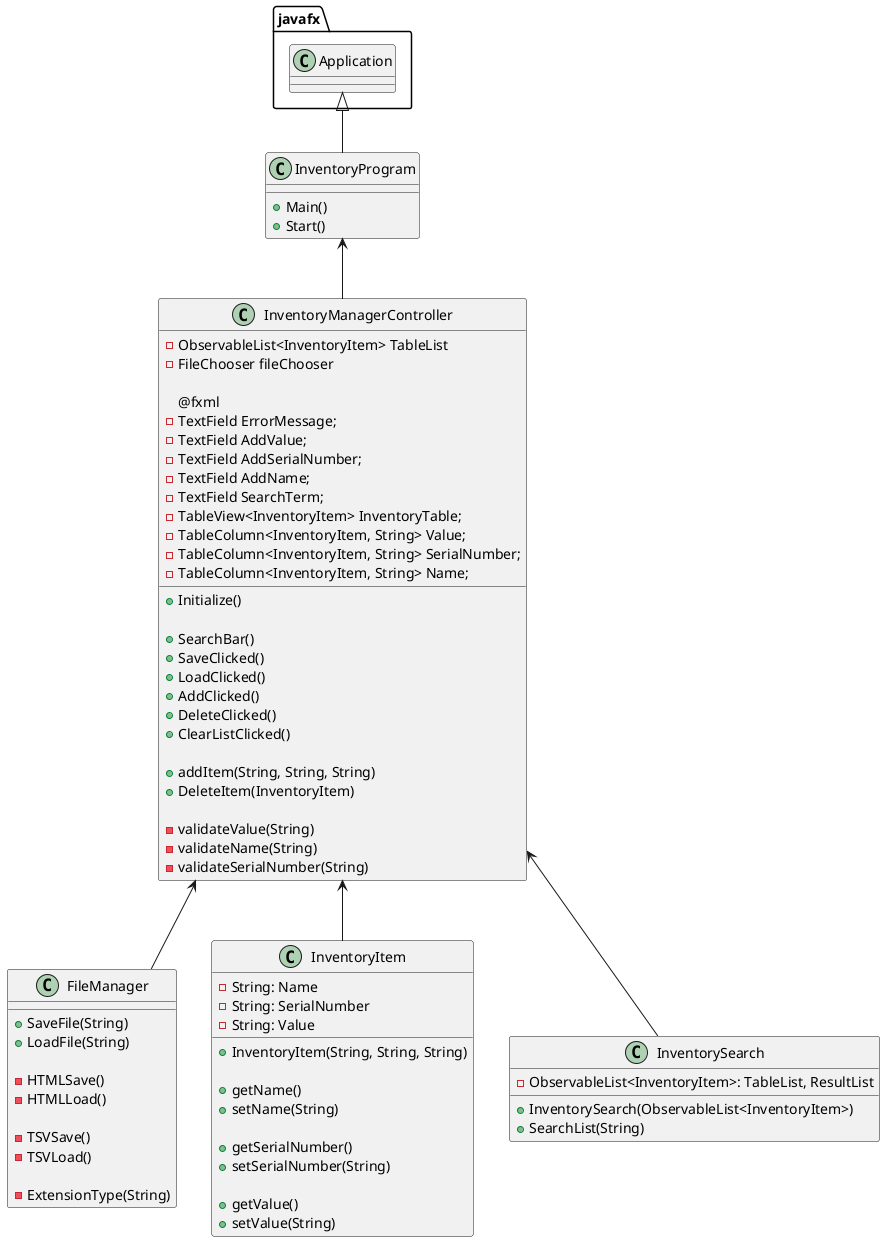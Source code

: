 @startuml

javafx.Application <|-- InventoryProgram
InventoryProgram <-- InventoryManagerController
InventoryManagerController <-- FileManager

InventoryManagerController <-- InventoryItem
InventoryManagerController <-- InventorySearch

class InventoryProgram
{
    + Main()
    + Start()
}


class InventoryManagerController
{
    - ObservableList<InventoryItem> TableList
    - FileChooser fileChooser

    @fxml
    - TextField ErrorMessage;
    - TextField AddValue;
    - TextField AddSerialNumber;
    - TextField AddName;
    - TextField SearchTerm;
    - TableView<InventoryItem> InventoryTable;
    - TableColumn<InventoryItem, String> Value;
    - TableColumn<InventoryItem, String> SerialNumber;
    - TableColumn<InventoryItem, String> Name;

    + Initialize()

    + SearchBar()
    + SaveClicked()
    + LoadClicked()
    + AddClicked()
    + DeleteClicked()
    + ClearListClicked()

    + addItem(String, String, String)
    + DeleteItem(InventoryItem)

    - validateValue(String)
    - validateName(String)
    - validateSerialNumber(String)
}


class InventorySearch
{
    - ObservableList<InventoryItem>: TableList, ResultList

    + InventorySearch(ObservableList<InventoryItem>)
    + SearchList(String)
}


class InventoryItem
{
    - String: Name
    - String: SerialNumber
    - String: Value

    + InventoryItem(String, String, String)

    + getName()
    + setName(String)

    + getSerialNumber()
    + setSerialNumber(String)

    + getValue()
    + setValue(String)
}


class FileManager
{
    + SaveFile(String)
    + LoadFile(String)

    - HTMLSave()
    - HTMLLoad()

    - TSVSave()
    - TSVLoad()

    - ExtensionType(String)
}

@enduml